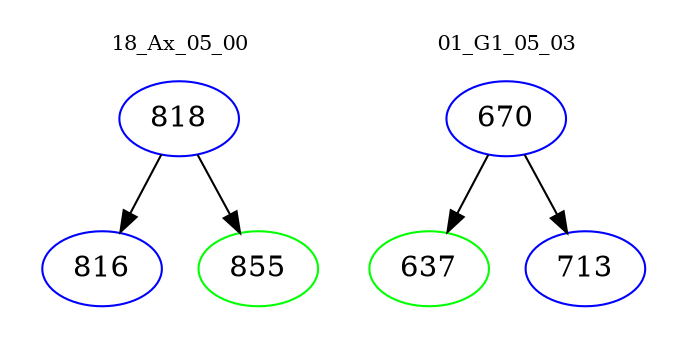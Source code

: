 digraph{
subgraph cluster_0 {
color = white
label = "18_Ax_05_00";
fontsize=10;
T0_818 [label="818", color="blue"]
T0_818 -> T0_816 [color="black"]
T0_816 [label="816", color="blue"]
T0_818 -> T0_855 [color="black"]
T0_855 [label="855", color="green"]
}
subgraph cluster_1 {
color = white
label = "01_G1_05_03";
fontsize=10;
T1_670 [label="670", color="blue"]
T1_670 -> T1_637 [color="black"]
T1_637 [label="637", color="green"]
T1_670 -> T1_713 [color="black"]
T1_713 [label="713", color="blue"]
}
}
